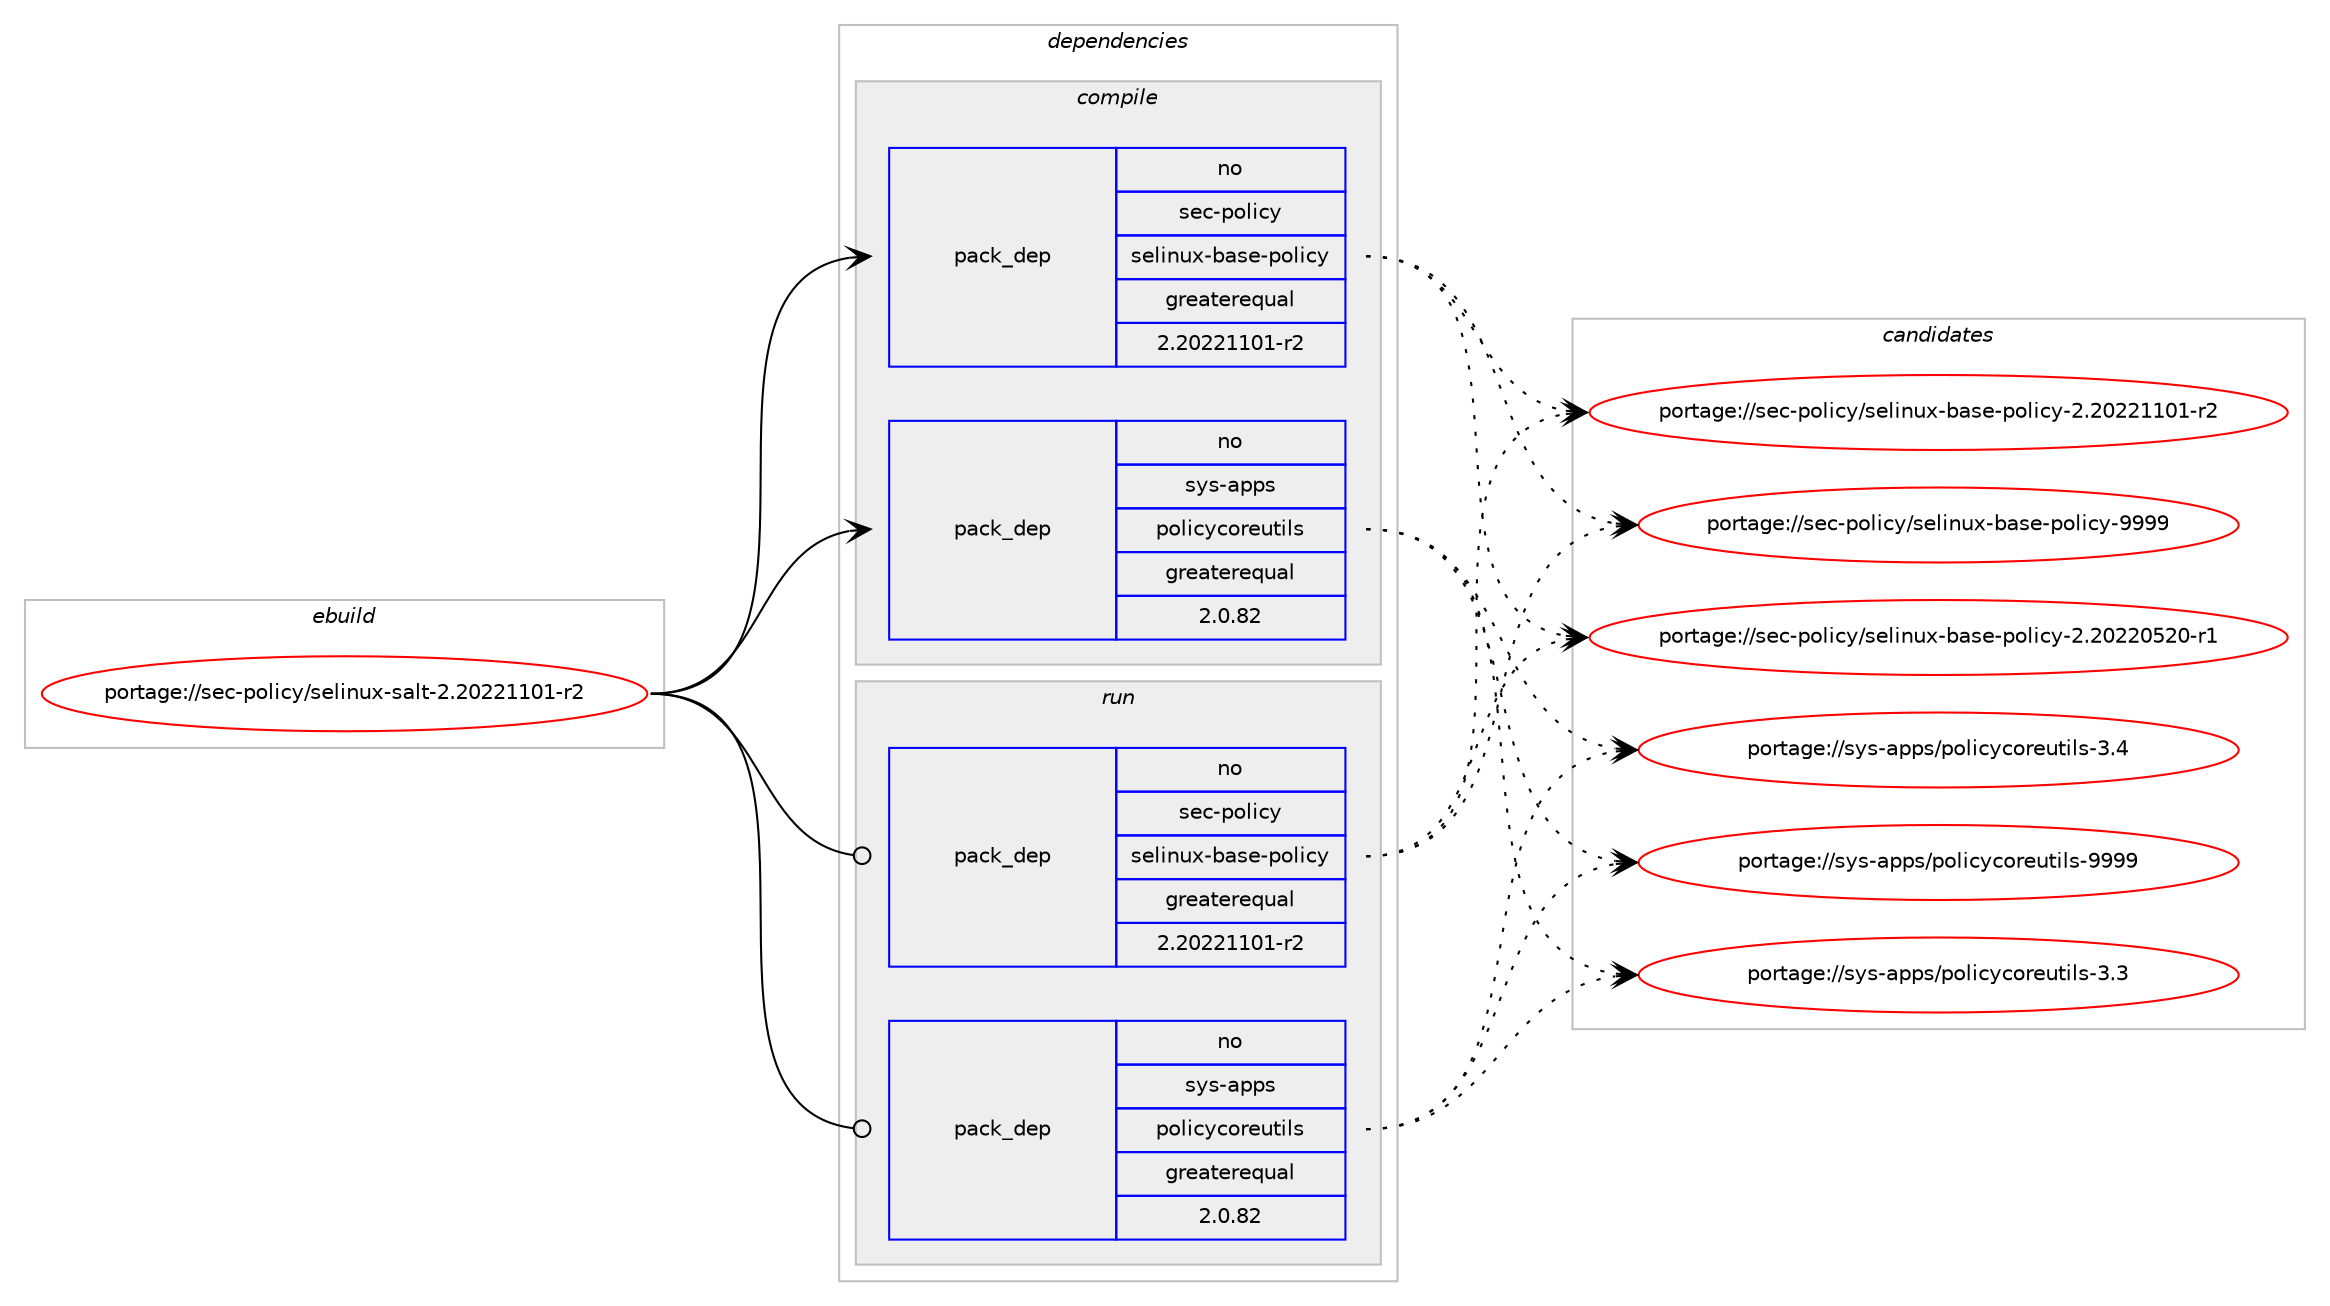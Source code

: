 digraph prolog {

# *************
# Graph options
# *************

newrank=true;
concentrate=true;
compound=true;
graph [rankdir=LR,fontname=Helvetica,fontsize=10,ranksep=1.5];#, ranksep=2.5, nodesep=0.2];
edge  [arrowhead=vee];
node  [fontname=Helvetica,fontsize=10];

# **********
# The ebuild
# **********

subgraph cluster_leftcol {
color=gray;
rank=same;
label=<<i>ebuild</i>>;
id [label="portage://sec-policy/selinux-salt-2.20221101-r2", color=red, width=4, href="../sec-policy/selinux-salt-2.20221101-r2.svg"];
}

# ****************
# The dependencies
# ****************

subgraph cluster_midcol {
color=gray;
label=<<i>dependencies</i>>;
subgraph cluster_compile {
fillcolor="#eeeeee";
style=filled;
label=<<i>compile</i>>;
subgraph pack807 {
dependency860 [label=<<TABLE BORDER="0" CELLBORDER="1" CELLSPACING="0" CELLPADDING="4" WIDTH="220"><TR><TD ROWSPAN="6" CELLPADDING="30">pack_dep</TD></TR><TR><TD WIDTH="110">no</TD></TR><TR><TD>sec-policy</TD></TR><TR><TD>selinux-base-policy</TD></TR><TR><TD>greaterequal</TD></TR><TR><TD>2.20221101-r2</TD></TR></TABLE>>, shape=none, color=blue];
}
id:e -> dependency860:w [weight=20,style="solid",arrowhead="vee"];
subgraph pack808 {
dependency861 [label=<<TABLE BORDER="0" CELLBORDER="1" CELLSPACING="0" CELLPADDING="4" WIDTH="220"><TR><TD ROWSPAN="6" CELLPADDING="30">pack_dep</TD></TR><TR><TD WIDTH="110">no</TD></TR><TR><TD>sys-apps</TD></TR><TR><TD>policycoreutils</TD></TR><TR><TD>greaterequal</TD></TR><TR><TD>2.0.82</TD></TR></TABLE>>, shape=none, color=blue];
}
id:e -> dependency861:w [weight=20,style="solid",arrowhead="vee"];
}
subgraph cluster_compileandrun {
fillcolor="#eeeeee";
style=filled;
label=<<i>compile and run</i>>;
}
subgraph cluster_run {
fillcolor="#eeeeee";
style=filled;
label=<<i>run</i>>;
subgraph pack809 {
dependency862 [label=<<TABLE BORDER="0" CELLBORDER="1" CELLSPACING="0" CELLPADDING="4" WIDTH="220"><TR><TD ROWSPAN="6" CELLPADDING="30">pack_dep</TD></TR><TR><TD WIDTH="110">no</TD></TR><TR><TD>sec-policy</TD></TR><TR><TD>selinux-base-policy</TD></TR><TR><TD>greaterequal</TD></TR><TR><TD>2.20221101-r2</TD></TR></TABLE>>, shape=none, color=blue];
}
id:e -> dependency862:w [weight=20,style="solid",arrowhead="odot"];
subgraph pack810 {
dependency863 [label=<<TABLE BORDER="0" CELLBORDER="1" CELLSPACING="0" CELLPADDING="4" WIDTH="220"><TR><TD ROWSPAN="6" CELLPADDING="30">pack_dep</TD></TR><TR><TD WIDTH="110">no</TD></TR><TR><TD>sys-apps</TD></TR><TR><TD>policycoreutils</TD></TR><TR><TD>greaterequal</TD></TR><TR><TD>2.0.82</TD></TR></TABLE>>, shape=none, color=blue];
}
id:e -> dependency863:w [weight=20,style="solid",arrowhead="odot"];
}
}

# **************
# The candidates
# **************

subgraph cluster_choices {
rank=same;
color=gray;
label=<<i>candidates</i>>;

subgraph choice807 {
color=black;
nodesep=1;
choice11510199451121111081059912147115101108105110117120459897115101451121111081059912145504650485050485350484511449 [label="portage://sec-policy/selinux-base-policy-2.20220520-r1", color=red, width=4,href="../sec-policy/selinux-base-policy-2.20220520-r1.svg"];
choice11510199451121111081059912147115101108105110117120459897115101451121111081059912145504650485050494948494511450 [label="portage://sec-policy/selinux-base-policy-2.20221101-r2", color=red, width=4,href="../sec-policy/selinux-base-policy-2.20221101-r2.svg"];
choice1151019945112111108105991214711510110810511011712045989711510145112111108105991214557575757 [label="portage://sec-policy/selinux-base-policy-9999", color=red, width=4,href="../sec-policy/selinux-base-policy-9999.svg"];
dependency860:e -> choice11510199451121111081059912147115101108105110117120459897115101451121111081059912145504650485050485350484511449:w [style=dotted,weight="100"];
dependency860:e -> choice11510199451121111081059912147115101108105110117120459897115101451121111081059912145504650485050494948494511450:w [style=dotted,weight="100"];
dependency860:e -> choice1151019945112111108105991214711510110810511011712045989711510145112111108105991214557575757:w [style=dotted,weight="100"];
}
subgraph choice808 {
color=black;
nodesep=1;
choice115121115459711211211547112111108105991219911111410111711610510811545514651 [label="portage://sys-apps/policycoreutils-3.3", color=red, width=4,href="../sys-apps/policycoreutils-3.3.svg"];
choice115121115459711211211547112111108105991219911111410111711610510811545514652 [label="portage://sys-apps/policycoreutils-3.4", color=red, width=4,href="../sys-apps/policycoreutils-3.4.svg"];
choice11512111545971121121154711211110810599121991111141011171161051081154557575757 [label="portage://sys-apps/policycoreutils-9999", color=red, width=4,href="../sys-apps/policycoreutils-9999.svg"];
dependency861:e -> choice115121115459711211211547112111108105991219911111410111711610510811545514651:w [style=dotted,weight="100"];
dependency861:e -> choice115121115459711211211547112111108105991219911111410111711610510811545514652:w [style=dotted,weight="100"];
dependency861:e -> choice11512111545971121121154711211110810599121991111141011171161051081154557575757:w [style=dotted,weight="100"];
}
subgraph choice809 {
color=black;
nodesep=1;
choice11510199451121111081059912147115101108105110117120459897115101451121111081059912145504650485050485350484511449 [label="portage://sec-policy/selinux-base-policy-2.20220520-r1", color=red, width=4,href="../sec-policy/selinux-base-policy-2.20220520-r1.svg"];
choice11510199451121111081059912147115101108105110117120459897115101451121111081059912145504650485050494948494511450 [label="portage://sec-policy/selinux-base-policy-2.20221101-r2", color=red, width=4,href="../sec-policy/selinux-base-policy-2.20221101-r2.svg"];
choice1151019945112111108105991214711510110810511011712045989711510145112111108105991214557575757 [label="portage://sec-policy/selinux-base-policy-9999", color=red, width=4,href="../sec-policy/selinux-base-policy-9999.svg"];
dependency862:e -> choice11510199451121111081059912147115101108105110117120459897115101451121111081059912145504650485050485350484511449:w [style=dotted,weight="100"];
dependency862:e -> choice11510199451121111081059912147115101108105110117120459897115101451121111081059912145504650485050494948494511450:w [style=dotted,weight="100"];
dependency862:e -> choice1151019945112111108105991214711510110810511011712045989711510145112111108105991214557575757:w [style=dotted,weight="100"];
}
subgraph choice810 {
color=black;
nodesep=1;
choice115121115459711211211547112111108105991219911111410111711610510811545514651 [label="portage://sys-apps/policycoreutils-3.3", color=red, width=4,href="../sys-apps/policycoreutils-3.3.svg"];
choice115121115459711211211547112111108105991219911111410111711610510811545514652 [label="portage://sys-apps/policycoreutils-3.4", color=red, width=4,href="../sys-apps/policycoreutils-3.4.svg"];
choice11512111545971121121154711211110810599121991111141011171161051081154557575757 [label="portage://sys-apps/policycoreutils-9999", color=red, width=4,href="../sys-apps/policycoreutils-9999.svg"];
dependency863:e -> choice115121115459711211211547112111108105991219911111410111711610510811545514651:w [style=dotted,weight="100"];
dependency863:e -> choice115121115459711211211547112111108105991219911111410111711610510811545514652:w [style=dotted,weight="100"];
dependency863:e -> choice11512111545971121121154711211110810599121991111141011171161051081154557575757:w [style=dotted,weight="100"];
}
}

}
